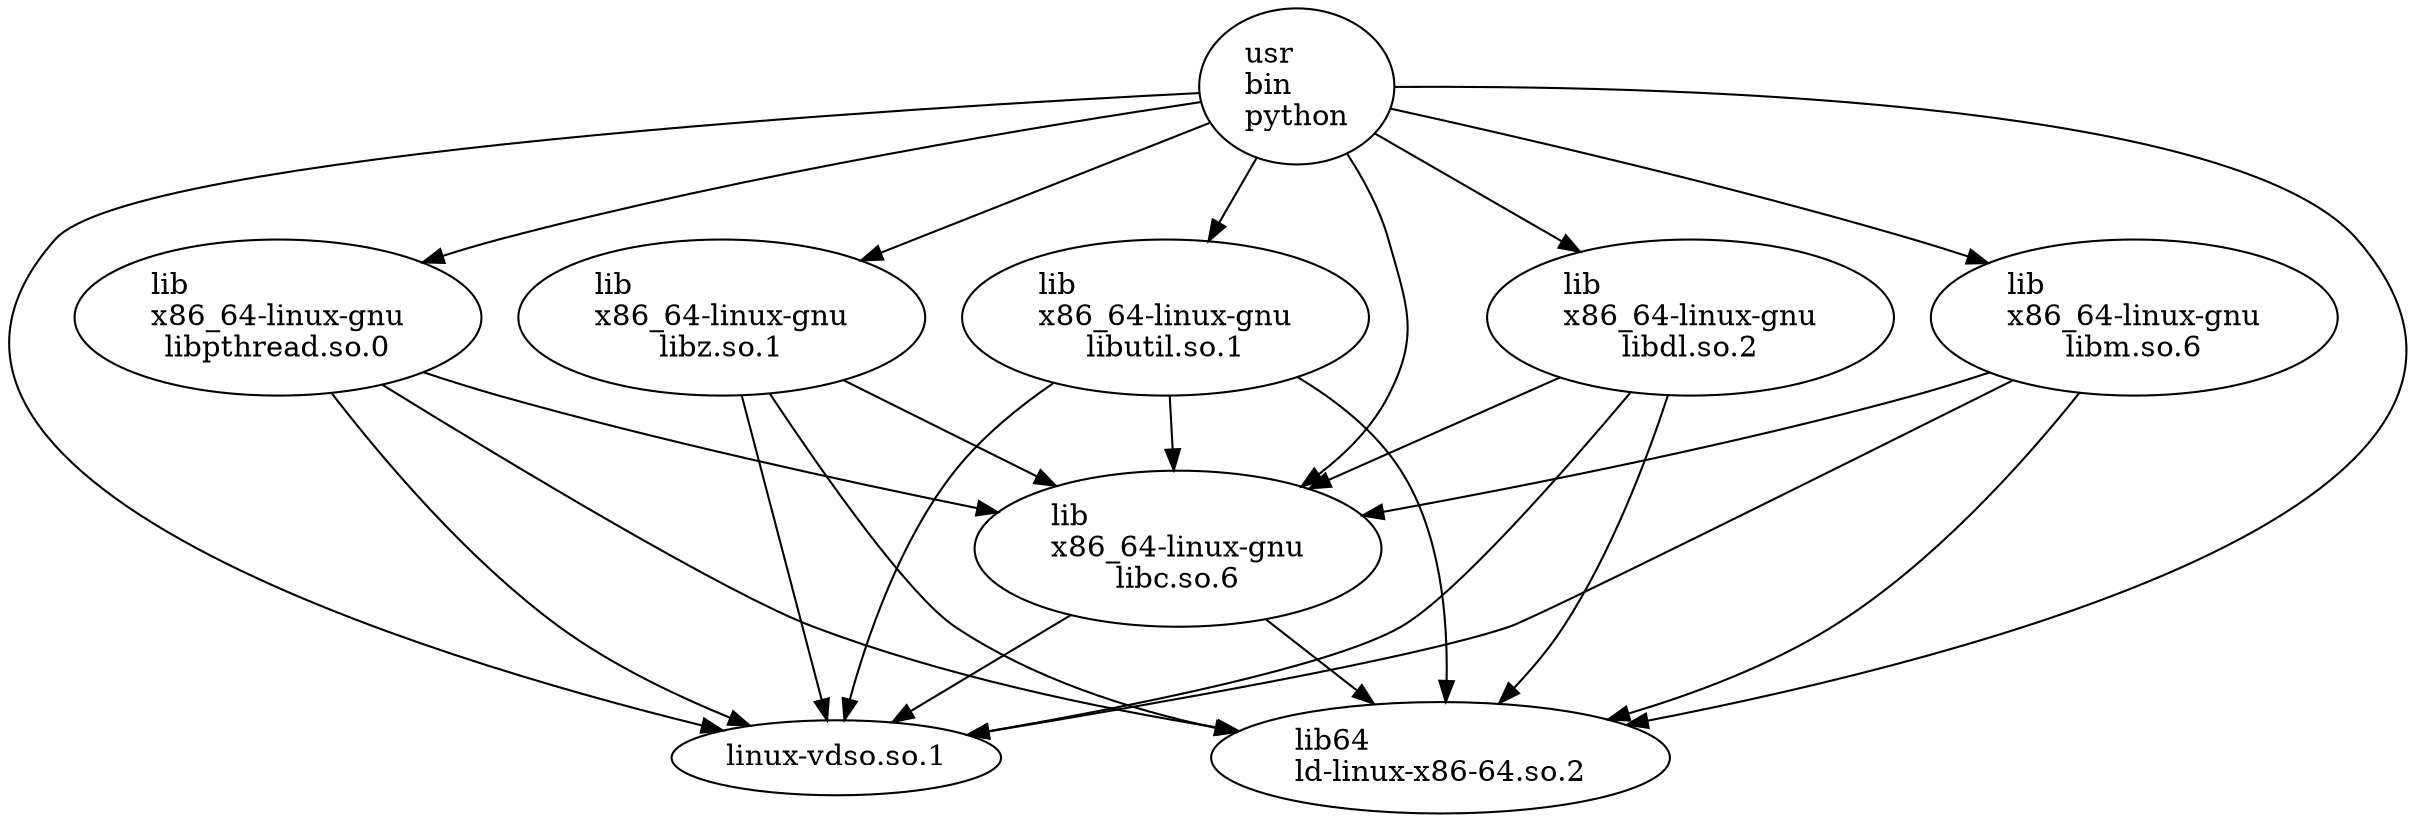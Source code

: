 digraph g {
    "usr\lbin\lpython" -> "linux-vdso.so.1";
    "lib\lx86_64-linux-gnu\llibpthread.so.0" -> "linux-vdso.so.1";
    "lib\lx86_64-linux-gnu\llibc.so.6" -> "lib64\lld-linux-x86-64.so.2";
    "lib\lx86_64-linux-gnu\llibc.so.6" -> "linux-vdso.so.1";
    "lib\lx86_64-linux-gnu\llibpthread.so.0" -> "lib\lx86_64-linux-gnu\llibc.so.6";
    "lib\lx86_64-linux-gnu\llibpthread.so.0" -> "lib64\lld-linux-x86-64.so.2";
    "usr\lbin\lpython" -> "lib\lx86_64-linux-gnu\llibpthread.so.0";
    "lib\lx86_64-linux-gnu\llibdl.so.2" -> "linux-vdso.so.1";
    "lib\lx86_64-linux-gnu\llibdl.so.2" -> "lib\lx86_64-linux-gnu\llibc.so.6";
    "lib\lx86_64-linux-gnu\llibdl.so.2" -> "lib64\lld-linux-x86-64.so.2";
    "usr\lbin\lpython" -> "lib\lx86_64-linux-gnu\llibdl.so.2";
    "lib\lx86_64-linux-gnu\llibutil.so.1" -> "linux-vdso.so.1";
    "lib\lx86_64-linux-gnu\llibutil.so.1" -> "lib\lx86_64-linux-gnu\llibc.so.6";
    "lib\lx86_64-linux-gnu\llibutil.so.1" -> "lib64\lld-linux-x86-64.so.2";
    "usr\lbin\lpython" -> "lib\lx86_64-linux-gnu\llibutil.so.1";
    "lib\lx86_64-linux-gnu\llibz.so.1" -> "linux-vdso.so.1";
    "lib\lx86_64-linux-gnu\llibz.so.1" -> "lib\lx86_64-linux-gnu\llibc.so.6";
    "lib\lx86_64-linux-gnu\llibz.so.1" -> "lib64\lld-linux-x86-64.so.2";
    "usr\lbin\lpython" -> "lib\lx86_64-linux-gnu\llibz.so.1";
    "lib\lx86_64-linux-gnu\llibm.so.6" -> "linux-vdso.so.1";
    "lib\lx86_64-linux-gnu\llibm.so.6" -> "lib\lx86_64-linux-gnu\llibc.so.6";
    "lib\lx86_64-linux-gnu\llibm.so.6" -> "lib64\lld-linux-x86-64.so.2";
    "usr\lbin\lpython" -> "lib\lx86_64-linux-gnu\llibm.so.6";
    "usr\lbin\lpython" -> "lib\lx86_64-linux-gnu\llibc.so.6";
    "usr\lbin\lpython" -> "lib64\lld-linux-x86-64.so.2";
}

@

# convert ldd info into a dot graph, example:
# python ldd2dot.py /usr/bin/python2 > python2.dot

import re
import sys
from subprocess import Popen, PIPE

MAXDEPTH = 4

def _cook_path(s):
   return r"\l".join(filter(lambda _: _, s.split("/")))

def ldd(depth, tl, dejav):
   if depth >= MAXDEPTH:
      return
   proc = Popen(['ldd', tl], stdout=PIPE)
   stdo, stde = proc.communicate()
   for line in stdo.split("\n"):
      m1 = re.search(r"[ \t]+(.*)[ \t]+=>[ \t]*(.*)[ \t]+\(.*\)", line)
      m2 = re.search(r"[ \t]+(.*)[ \t]+\(.*\)", line)
      s = ""
      if m1:
         if m1.group(2):
            s = m1.group(2)
         else:
            s = m1.group(1)
         if s.startswith("/") and s not in dejav:
            dejav.add(s)
            ldd(depth + 1, s, dejav)
      elif m2:
         s = m2.group(1)
      if s:
         print('    "%s" -> "%s";' % (_cook_path(tl), _cook_path(s)))

print("digraph g {")
ldd(1, sys.argv[1], set())
print("}")

or as bash script

#!/bin/bash

# This is the maximum depth to which dependencies are resolved
MAXDEPTH=14

# Get the filename witout extension from a path
# Usage: createname [PATH]
function createname
{
    local STR=$(basename $1 | awk -F "." '{ print $1 }' | sed 's/-//g')
    echo $STR
}

# analyze a given file on its
# dependecies using ldd and write
# the results to a given temporary file
#
# Usage: analyze [OUTPUTFILE] [INPUTFILE] 
function analyze
{
    local OUT=$1
    local IN=$2
    local NAME=$(createname $IN)

    for i in $LIST
    do
	if [ "$i" == "$NAME" ];
	then
   	    # This file was already parsed
	    return
	fi
    done
    # Put the file in the list of all files
    LIST=$(echo -e "$LIST\n$NAME")
	
    DEPTH=$[$DEPTH + 1]
    if [ $DEPTH -ge $MAXDEPTH ];
	then
	echo "MAXDEPTH of $MAXDEPTH reached at file $IN."
	echo "Continuing with next file..."
	# Fix by Marco Nellisen for the case that MAXDEPTH was reached
	DEPTH=$[$DEPTH - 1]
	return
    fi

    echo "Parsing file:              $IN"

    ldd $IN &> $LDDTMPFILE
    RET=$?
    if [ $RET != 0 ];
	then
	echo "ERROR: ldd returned error code $RET"
	echo "ERROR:"
	cat $TMPFILE
	echo "Aborting..."
	rm $TMPFILE
	exit 1
    fi

    # DEPENDENCIES=$(cat $TMPFILE | awk -F " " '{ if( $3 == "" ) print $1; else print $3; }')
    # DEPENDENCIES=$(cat $LDDTMPFILE | awk -F " " '{ print $3; }')
    DEPENDENCIES=$(cat $LDDTMPFILE | awk -F " " '{ if (!match($3, /\(.*\)/) && substr( $0, 1, 13 ) != "ldd: warning:") print $3; }')

    for DEP in $DEPENDENCIES;
    do
	if [ -n "$DEP" ];
	then
	    echo -e "  \"$NAME\" -> \"$(createname $DEP)\";" >> $OUT
	    analyze $OUT "$DEP"
	fi
    done

    DEPTH=$[$DEPTH - 1]
}

########################################
# main                                 #
########################################

if [ $# != 2 ];
    then
    echo "Usage:"
    echo "  $0 [filename] [outputimage]"
    echo ""
    echo "This tools analyses a shared library or an executable"
    echo "and generates a dependency graph as an image."
    echo ""
    echo "GraphViz must be installed for this tool to work."
    echo ""
    exit 1
fi

DEPTH=0
INPUT=$1
OUTPUT=$2
TMPFILE=$(mktemp -t)
LDDTMPFILE=$(mktemp -t)
LIST=""

if [ ! -e $INPUT ];
    then
    echo "ERROR: File not found: $INPUT"
    echo "Aborting..."
    exit 2
fi

echo "Analyzing dependencies of: $INPUT"
echo "Creating output as:        $OUTPUT"
echo ""

echo "digraph DependecyTree {" > $TMPFILE
echo "  $(createname $INPUT) [shape=box];" >> $TMPFILE
analyze $TMPFILE "$INPUT"
echo "}" >> $TMPFILE

#cat $TMPFILE # output generated dotfile for debugging purposses
dot -Tpng $TMPFILE -o$OUTPUT

rm $LDDTMPFILE
rm $TMPFILE

exit 0
